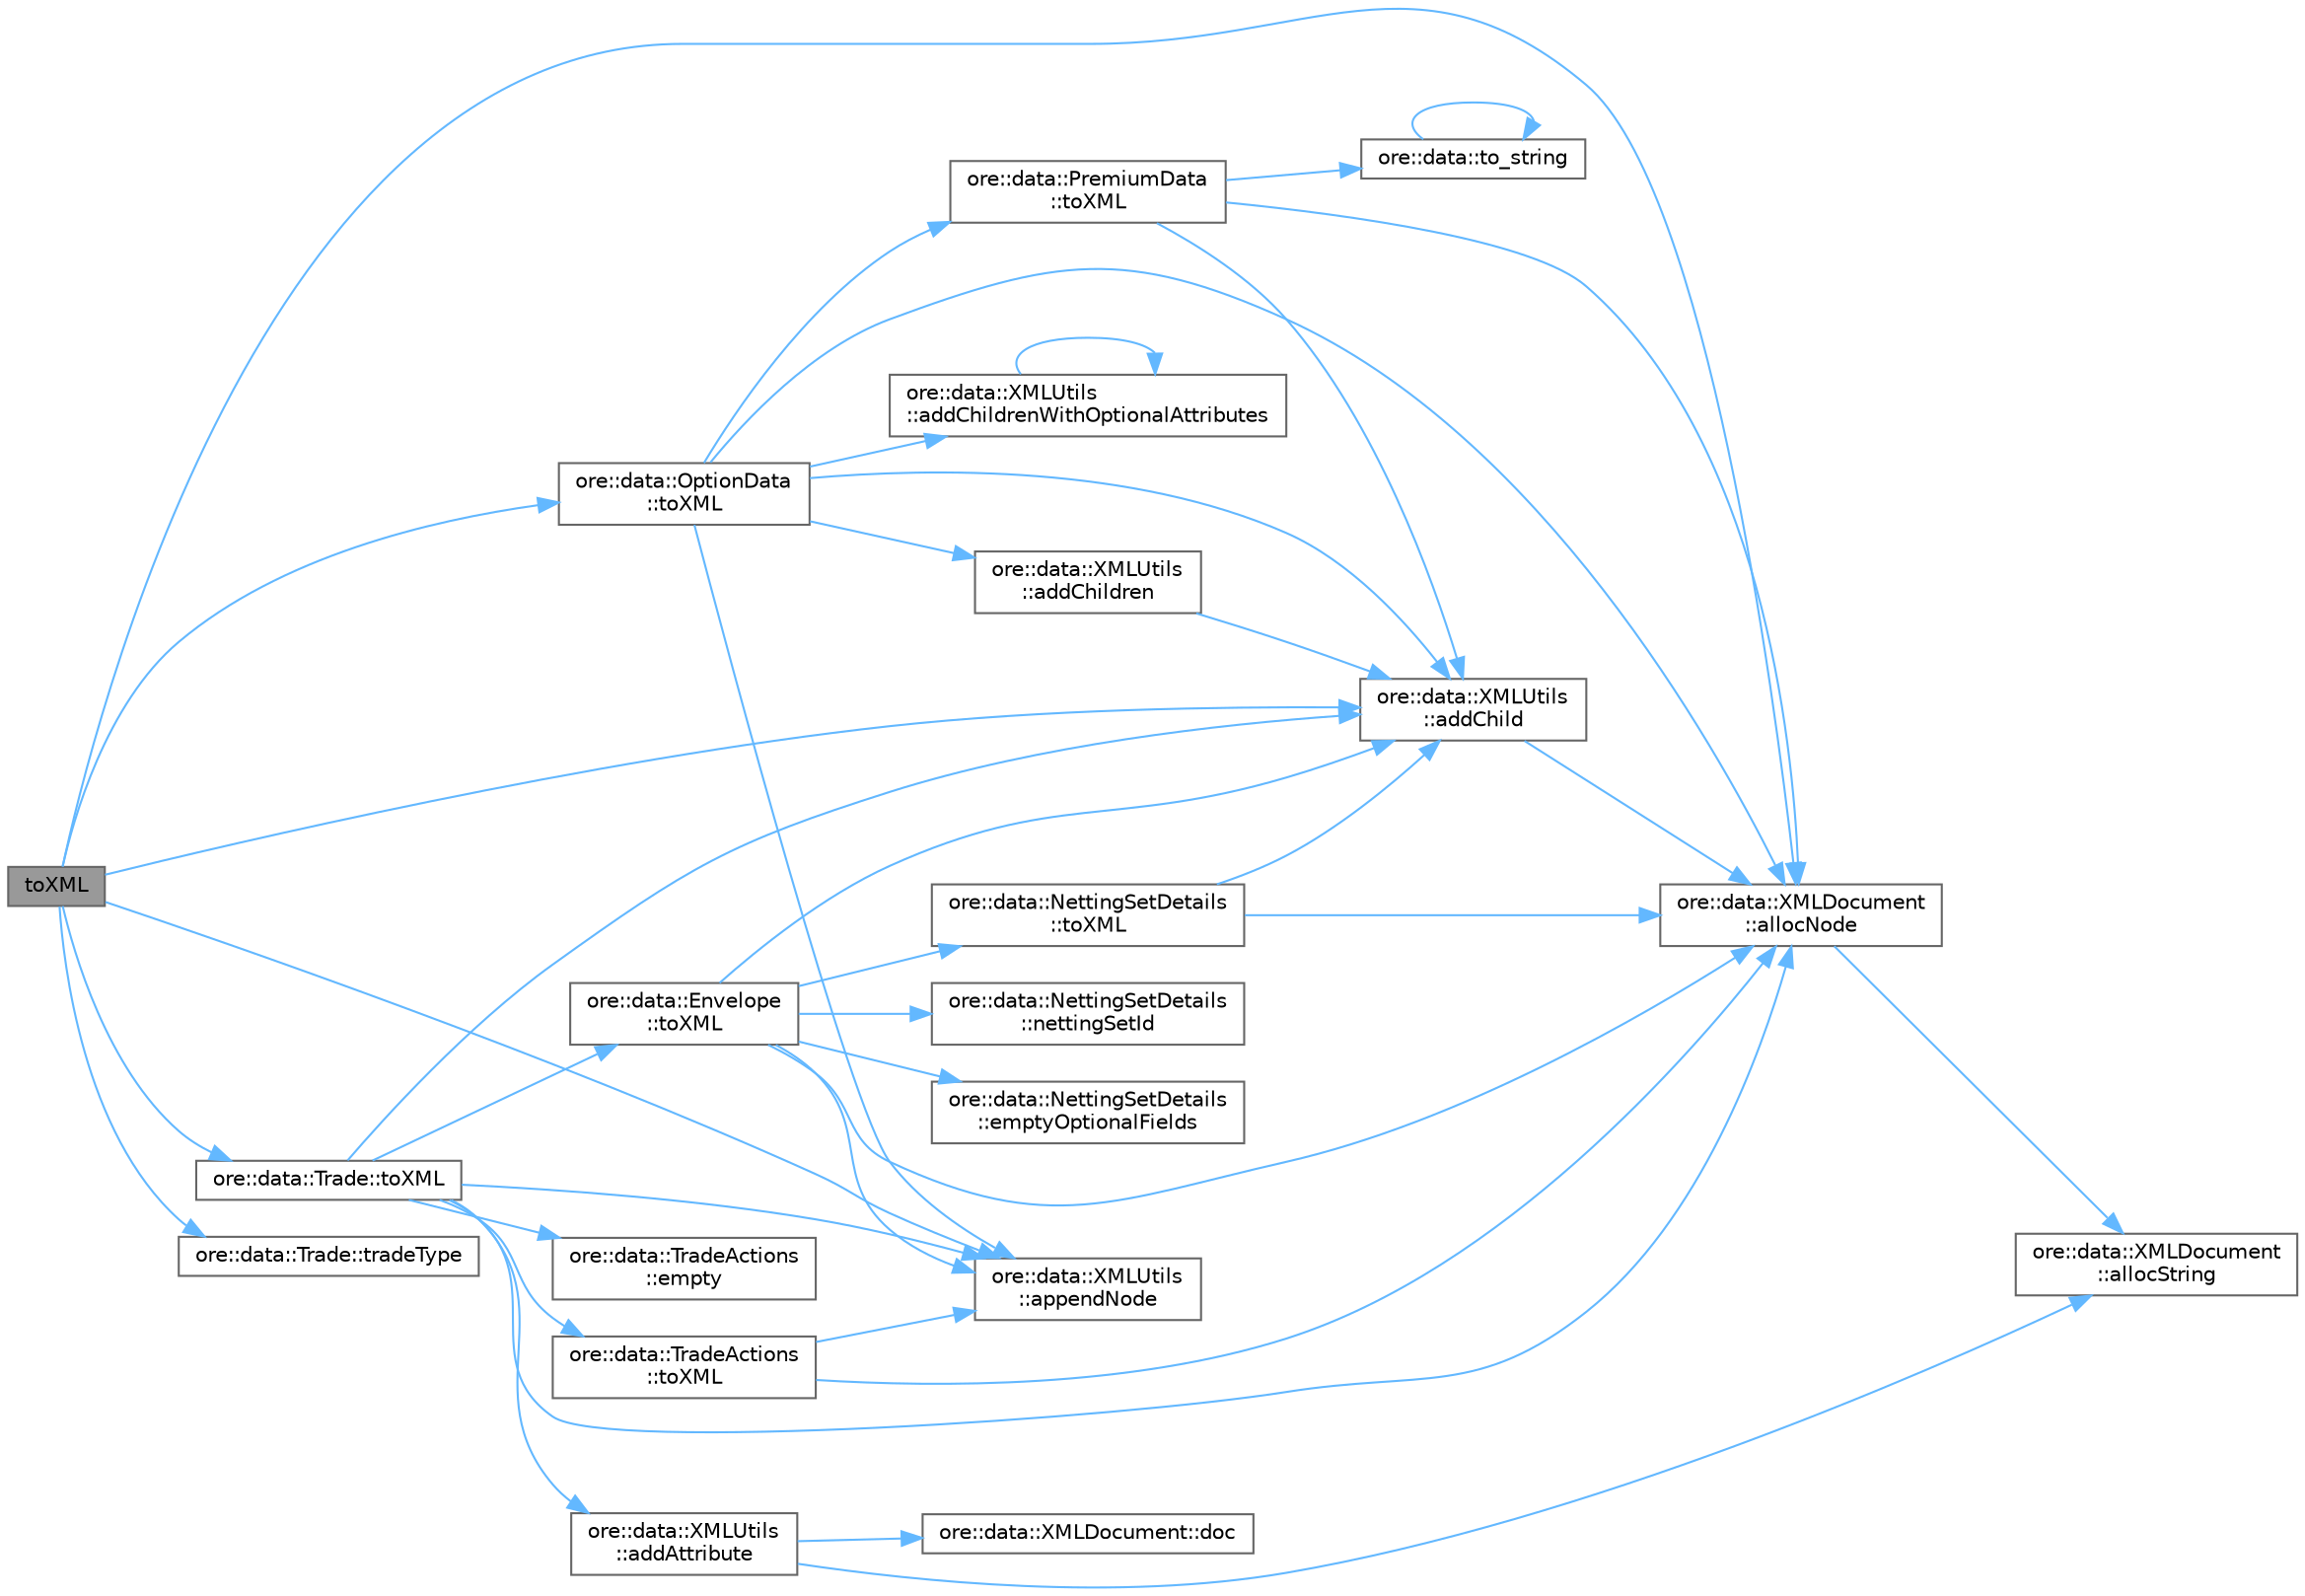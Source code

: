 digraph "toXML"
{
 // INTERACTIVE_SVG=YES
 // LATEX_PDF_SIZE
  bgcolor="transparent";
  edge [fontname=Helvetica,fontsize=10,labelfontname=Helvetica,labelfontsize=10];
  node [fontname=Helvetica,fontsize=10,shape=box,height=0.2,width=0.4];
  rankdir="LR";
  Node1 [label="toXML",height=0.2,width=0.4,color="gray40", fillcolor="grey60", style="filled", fontcolor="black",tooltip=" "];
  Node1 -> Node2 [color="steelblue1",style="solid"];
  Node2 [label="ore::data::XMLUtils\l::addChild",height=0.2,width=0.4,color="grey40", fillcolor="white", style="filled",URL="$classore_1_1data_1_1_x_m_l_utils.html#aced1fd4bd35df3642d8022301744b138",tooltip=" "];
  Node2 -> Node3 [color="steelblue1",style="solid"];
  Node3 [label="ore::data::XMLDocument\l::allocNode",height=0.2,width=0.4,color="grey40", fillcolor="white", style="filled",URL="$classore_1_1data_1_1_x_m_l_document.html#a8717c517803f0df2e693e3cadefeafd7",tooltip="util functions that wrap rapidxml"];
  Node3 -> Node4 [color="steelblue1",style="solid"];
  Node4 [label="ore::data::XMLDocument\l::allocString",height=0.2,width=0.4,color="grey40", fillcolor="white", style="filled",URL="$classore_1_1data_1_1_x_m_l_document.html#ae3474059e483990f3afea260096e5c90",tooltip=" "];
  Node1 -> Node3 [color="steelblue1",style="solid"];
  Node1 -> Node5 [color="steelblue1",style="solid"];
  Node5 [label="ore::data::XMLUtils\l::appendNode",height=0.2,width=0.4,color="grey40", fillcolor="white", style="filled",URL="$classore_1_1data_1_1_x_m_l_utils.html#ae646b9cdf949a88f35c36c18bf90b370",tooltip=" "];
  Node1 -> Node6 [color="steelblue1",style="solid"];
  Node6 [label="ore::data::OptionData\l::toXML",height=0.2,width=0.4,color="grey40", fillcolor="white", style="filled",URL="$classore_1_1data_1_1_option_data.html#a0881d80390ae17ef0094dcd8c91c4936",tooltip=" "];
  Node6 -> Node2 [color="steelblue1",style="solid"];
  Node6 -> Node7 [color="steelblue1",style="solid"];
  Node7 [label="ore::data::XMLUtils\l::addChildren",height=0.2,width=0.4,color="grey40", fillcolor="white", style="filled",URL="$classore_1_1data_1_1_x_m_l_utils.html#a29cd524fd4d9381e10c71939131fa4d4",tooltip=" "];
  Node7 -> Node2 [color="steelblue1",style="solid"];
  Node6 -> Node8 [color="steelblue1",style="solid"];
  Node8 [label="ore::data::XMLUtils\l::addChildrenWithOptionalAttributes",height=0.2,width=0.4,color="grey40", fillcolor="white", style="filled",URL="$classore_1_1data_1_1_x_m_l_utils.html#a60e5b2e453d4610d7ce2ff455d564404",tooltip=" "];
  Node8 -> Node8 [color="steelblue1",style="solid"];
  Node6 -> Node3 [color="steelblue1",style="solid"];
  Node6 -> Node5 [color="steelblue1",style="solid"];
  Node6 -> Node9 [color="steelblue1",style="solid"];
  Node9 [label="ore::data::PremiumData\l::toXML",height=0.2,width=0.4,color="grey40", fillcolor="white", style="filled",URL="$classore_1_1data_1_1_premium_data.html#a0881d80390ae17ef0094dcd8c91c4936",tooltip=" "];
  Node9 -> Node2 [color="steelblue1",style="solid"];
  Node9 -> Node3 [color="steelblue1",style="solid"];
  Node9 -> Node10 [color="steelblue1",style="solid"];
  Node10 [label="ore::data::to_string",height=0.2,width=0.4,color="grey40", fillcolor="white", style="filled",URL="$namespaceore_1_1data.html#a86651dfeb5c18ee891f7a4734d8cf455",tooltip=" "];
  Node10 -> Node10 [color="steelblue1",style="solid"];
  Node1 -> Node11 [color="steelblue1",style="solid"];
  Node11 [label="ore::data::Trade::toXML",height=0.2,width=0.4,color="grey40", fillcolor="white", style="filled",URL="$classore_1_1data_1_1_trade.html#a0881d80390ae17ef0094dcd8c91c4936",tooltip=" "];
  Node11 -> Node12 [color="steelblue1",style="solid"];
  Node12 [label="ore::data::XMLUtils\l::addAttribute",height=0.2,width=0.4,color="grey40", fillcolor="white", style="filled",URL="$classore_1_1data_1_1_x_m_l_utils.html#a226c81c31def2ba2c853ca803d1fafc5",tooltip=" "];
  Node12 -> Node4 [color="steelblue1",style="solid"];
  Node12 -> Node13 [color="steelblue1",style="solid"];
  Node13 [label="ore::data::XMLDocument::doc",height=0.2,width=0.4,color="grey40", fillcolor="white", style="filled",URL="$classore_1_1data_1_1_x_m_l_document.html#a46d969cdb00bff64f3f4c0d2975a08d3",tooltip=" "];
  Node11 -> Node2 [color="steelblue1",style="solid"];
  Node11 -> Node3 [color="steelblue1",style="solid"];
  Node11 -> Node5 [color="steelblue1",style="solid"];
  Node11 -> Node14 [color="steelblue1",style="solid"];
  Node14 [label="ore::data::TradeActions\l::empty",height=0.2,width=0.4,color="grey40", fillcolor="white", style="filled",URL="$classore_1_1data_1_1_trade_actions.html#a644718bb2fb240de962dc3c9a1fdf0dc",tooltip="Returns true of this set of actions is empty."];
  Node11 -> Node15 [color="steelblue1",style="solid"];
  Node15 [label="ore::data::Envelope\l::toXML",height=0.2,width=0.4,color="grey40", fillcolor="white", style="filled",URL="$classore_1_1data_1_1_envelope.html#a0881d80390ae17ef0094dcd8c91c4936",tooltip=" "];
  Node15 -> Node2 [color="steelblue1",style="solid"];
  Node15 -> Node3 [color="steelblue1",style="solid"];
  Node15 -> Node5 [color="steelblue1",style="solid"];
  Node15 -> Node16 [color="steelblue1",style="solid"];
  Node16 [label="ore::data::NettingSetDetails\l::emptyOptionalFields",height=0.2,width=0.4,color="grey40", fillcolor="white", style="filled",URL="$classore_1_1data_1_1_netting_set_details.html#ab87072d461177abcb48735d002150bfb",tooltip=" "];
  Node15 -> Node17 [color="steelblue1",style="solid"];
  Node17 [label="ore::data::NettingSetDetails\l::nettingSetId",height=0.2,width=0.4,color="grey40", fillcolor="white", style="filled",URL="$classore_1_1data_1_1_netting_set_details.html#a9bf8e40febad0782c5855488041ecfd7",tooltip=" "];
  Node15 -> Node18 [color="steelblue1",style="solid"];
  Node18 [label="ore::data::NettingSetDetails\l::toXML",height=0.2,width=0.4,color="grey40", fillcolor="white", style="filled",URL="$classore_1_1data_1_1_netting_set_details.html#a0881d80390ae17ef0094dcd8c91c4936",tooltip=" "];
  Node18 -> Node2 [color="steelblue1",style="solid"];
  Node18 -> Node3 [color="steelblue1",style="solid"];
  Node11 -> Node19 [color="steelblue1",style="solid"];
  Node19 [label="ore::data::TradeActions\l::toXML",height=0.2,width=0.4,color="grey40", fillcolor="white", style="filled",URL="$classore_1_1data_1_1_trade_actions.html#a0881d80390ae17ef0094dcd8c91c4936",tooltip=" "];
  Node19 -> Node3 [color="steelblue1",style="solid"];
  Node19 -> Node5 [color="steelblue1",style="solid"];
  Node1 -> Node20 [color="steelblue1",style="solid"];
  Node20 [label="ore::data::Trade::tradeType",height=0.2,width=0.4,color="grey40", fillcolor="white", style="filled",URL="$classore_1_1data_1_1_trade.html#aec03b18fc42a659e6dca829a82659809",tooltip=" "];
}

